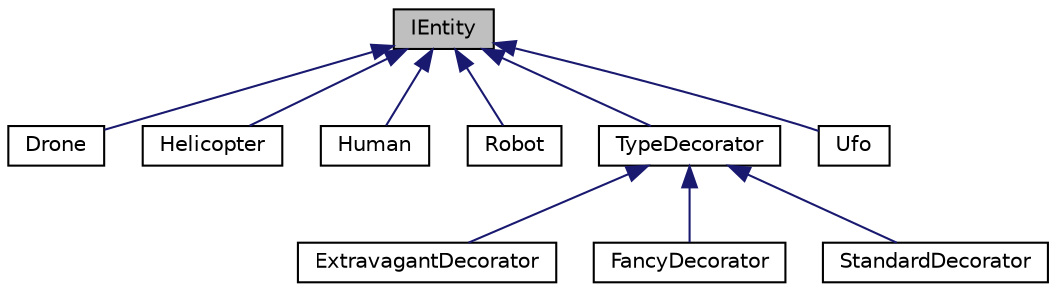digraph "IEntity"
{
 // LATEX_PDF_SIZE
  edge [fontname="Helvetica",fontsize="10",labelfontname="Helvetica",labelfontsize="10"];
  node [fontname="Helvetica",fontsize="10",shape=record];
  Node1 [label="IEntity",height=0.2,width=0.4,color="black", fillcolor="grey75", style="filled", fontcolor="black",tooltip="Represents an entity in a physical system."];
  Node1 -> Node2 [dir="back",color="midnightblue",fontsize="10",style="solid",fontname="Helvetica"];
  Node2 [label="Drone",height=0.2,width=0.4,color="black", fillcolor="white", style="filled",URL="$classDrone.html",tooltip="Represents a drone in a physical system. Drones move using euler integration based on a specified vel..."];
  Node1 -> Node3 [dir="back",color="midnightblue",fontsize="10",style="solid",fontname="Helvetica"];
  Node3 [label="Helicopter",height=0.2,width=0.4,color="black", fillcolor="white", style="filled",URL="$classHelicopter.html",tooltip="Helicopter class."];
  Node1 -> Node4 [dir="back",color="midnightblue",fontsize="10",style="solid",fontname="Helvetica"];
  Node4 [label="Human",height=0.2,width=0.4,color="black", fillcolor="white", style="filled",URL="$classHuman.html",tooltip="Human class."];
  Node1 -> Node5 [dir="back",color="midnightblue",fontsize="10",style="solid",fontname="Helvetica"];
  Node5 [label="Robot",height=0.2,width=0.4,color="black", fillcolor="white", style="filled",URL="$classRobot.html",tooltip="Represents a robot in a physical system."];
  Node1 -> Node6 [dir="back",color="midnightblue",fontsize="10",style="solid",fontname="Helvetica"];
  Node6 [label="TypeDecorator",height=0.2,width=0.4,color="black", fillcolor="white", style="filled",URL="$classTypeDecorator.html",tooltip="this class inherits from the IEntity class and is represents a type decorator where the entity will h..."];
  Node6 -> Node7 [dir="back",color="midnightblue",fontsize="10",style="solid",fontname="Helvetica"];
  Node7 [label="ExtravagantDecorator",height=0.2,width=0.4,color="black", fillcolor="white", style="filled",URL="$classExtravagantDecorator.html",tooltip="this class is the decorator for an extravagant entity"];
  Node6 -> Node8 [dir="back",color="midnightblue",fontsize="10",style="solid",fontname="Helvetica"];
  Node8 [label="FancyDecorator",height=0.2,width=0.4,color="black", fillcolor="white", style="filled",URL="$classFancyDecorator.html",tooltip="this class is the decorator for a fancy entity"];
  Node6 -> Node9 [dir="back",color="midnightblue",fontsize="10",style="solid",fontname="Helvetica"];
  Node9 [label="StandardDecorator",height=0.2,width=0.4,color="black", fillcolor="white", style="filled",URL="$classStandardDecorator.html",tooltip="this class is the decorator for a standard entity"];
  Node1 -> Node10 [dir="back",color="midnightblue",fontsize="10",style="solid",fontname="Helvetica"];
  Node10 [label="Ufo",height=0.2,width=0.4,color="black", fillcolor="white", style="filled",URL="$classUfo.html",tooltip="Represents a UFO in the drone simulation."];
}

